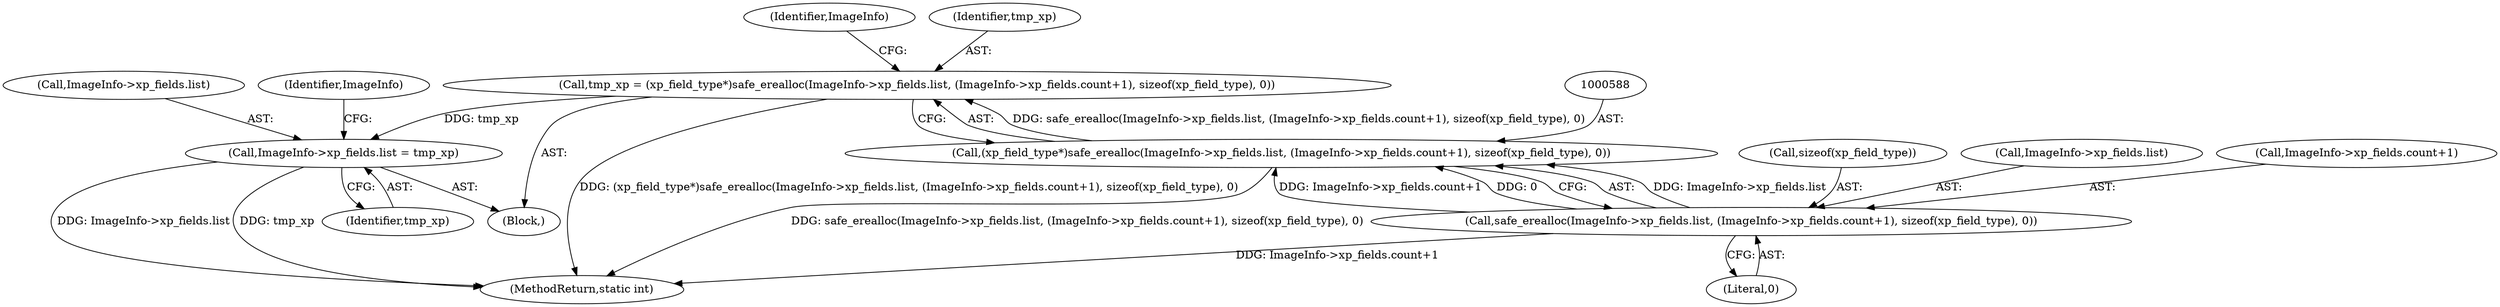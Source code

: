 digraph "0_php_082aecfc3a753ad03be82cf14f03ac065723ec92_0@pointer" {
"1000585" [label="(Call,tmp_xp = (xp_field_type*)safe_erealloc(ImageInfo->xp_fields.list, (ImageInfo->xp_fields.count+1), sizeof(xp_field_type), 0))"];
"1000587" [label="(Call,(xp_field_type*)safe_erealloc(ImageInfo->xp_fields.list, (ImageInfo->xp_fields.count+1), sizeof(xp_field_type), 0))"];
"1000589" [label="(Call,safe_erealloc(ImageInfo->xp_fields.list, (ImageInfo->xp_fields.count+1), sizeof(xp_field_type), 0))"];
"1000610" [label="(Call,ImageInfo->xp_fields.list = tmp_xp)"];
"1000587" [label="(Call,(xp_field_type*)safe_erealloc(ImageInfo->xp_fields.list, (ImageInfo->xp_fields.count+1), sizeof(xp_field_type), 0))"];
"1000607" [label="(Identifier,ImageInfo)"];
"1000589" [label="(Call,safe_erealloc(ImageInfo->xp_fields.list, (ImageInfo->xp_fields.count+1), sizeof(xp_field_type), 0))"];
"1000602" [label="(Call,sizeof(xp_field_type))"];
"1000797" [label="(MethodReturn,static int)"];
"1000604" [label="(Literal,0)"];
"1000620" [label="(Identifier,ImageInfo)"];
"1000616" [label="(Identifier,tmp_xp)"];
"1000586" [label="(Identifier,tmp_xp)"];
"1000590" [label="(Call,ImageInfo->xp_fields.list)"];
"1000512" [label="(Block,)"];
"1000595" [label="(Call,ImageInfo->xp_fields.count+1)"];
"1000611" [label="(Call,ImageInfo->xp_fields.list)"];
"1000585" [label="(Call,tmp_xp = (xp_field_type*)safe_erealloc(ImageInfo->xp_fields.list, (ImageInfo->xp_fields.count+1), sizeof(xp_field_type), 0))"];
"1000610" [label="(Call,ImageInfo->xp_fields.list = tmp_xp)"];
"1000585" -> "1000512"  [label="AST: "];
"1000585" -> "1000587"  [label="CFG: "];
"1000586" -> "1000585"  [label="AST: "];
"1000587" -> "1000585"  [label="AST: "];
"1000607" -> "1000585"  [label="CFG: "];
"1000585" -> "1000797"  [label="DDG: (xp_field_type*)safe_erealloc(ImageInfo->xp_fields.list, (ImageInfo->xp_fields.count+1), sizeof(xp_field_type), 0)"];
"1000587" -> "1000585"  [label="DDG: safe_erealloc(ImageInfo->xp_fields.list, (ImageInfo->xp_fields.count+1), sizeof(xp_field_type), 0)"];
"1000585" -> "1000610"  [label="DDG: tmp_xp"];
"1000587" -> "1000589"  [label="CFG: "];
"1000588" -> "1000587"  [label="AST: "];
"1000589" -> "1000587"  [label="AST: "];
"1000587" -> "1000797"  [label="DDG: safe_erealloc(ImageInfo->xp_fields.list, (ImageInfo->xp_fields.count+1), sizeof(xp_field_type), 0)"];
"1000589" -> "1000587"  [label="DDG: ImageInfo->xp_fields.list"];
"1000589" -> "1000587"  [label="DDG: ImageInfo->xp_fields.count+1"];
"1000589" -> "1000587"  [label="DDG: 0"];
"1000589" -> "1000604"  [label="CFG: "];
"1000590" -> "1000589"  [label="AST: "];
"1000595" -> "1000589"  [label="AST: "];
"1000602" -> "1000589"  [label="AST: "];
"1000604" -> "1000589"  [label="AST: "];
"1000589" -> "1000797"  [label="DDG: ImageInfo->xp_fields.count+1"];
"1000610" -> "1000512"  [label="AST: "];
"1000610" -> "1000616"  [label="CFG: "];
"1000611" -> "1000610"  [label="AST: "];
"1000616" -> "1000610"  [label="AST: "];
"1000620" -> "1000610"  [label="CFG: "];
"1000610" -> "1000797"  [label="DDG: tmp_xp"];
"1000610" -> "1000797"  [label="DDG: ImageInfo->xp_fields.list"];
}
